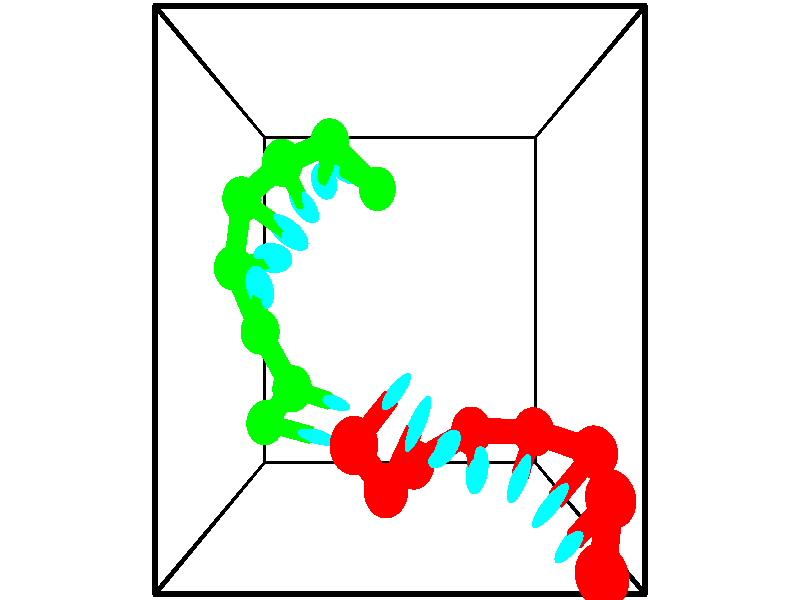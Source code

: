 // switches for output
#declare DRAW_BASES = 1; // possible values are 0, 1; only relevant for DNA ribbons
#declare DRAW_BASES_TYPE = 3; // possible values are 1, 2, 3; only relevant for DNA ribbons
#declare DRAW_FOG = 0; // set to 1 to enable fog

#include "colors.inc"

#include "transforms.inc"
background { rgb <1, 1, 1>}

#default {
   normal{
       ripples 0.25
       frequency 0.20
       turbulence 0.2
       lambda 5
   }
	finish {
		phong 0.1
		phong_size 40.
	}
}

// original window dimensions: 1024x640


// camera settings

camera {
	sky <-0, 1, 0>
	up <-0, 1, 0>
	right 1.6 * <1, 0, 0>
	location <2.5, 2.5, 11.1562>
	look_at <2.5, 2.5, 2.5>
	direction <0, 0, -8.6562>
	angle 67.0682
}


# declare cpy_camera_pos = <2.5, 2.5, 11.1562>;
# if (DRAW_FOG = 1)
fog {
	fog_type 2
	up vnormalize(cpy_camera_pos)
	color rgbt<1,1,1,0.3>
	distance 1e-5
	fog_alt 3e-3
	fog_offset 4
}
# end


// LIGHTS

# declare lum = 6;
global_settings {
	ambient_light rgb lum * <0.05, 0.05, 0.05>
	max_trace_level 15
}# declare cpy_direct_light_amount = 0.25;
light_source
{	1000 * <-1, -1, 1>,
	rgb lum * cpy_direct_light_amount
	parallel
}

light_source
{	1000 * <1, 1, -1>,
	rgb lum * cpy_direct_light_amount
	parallel
}

// strand 0

// nucleotide -1

// particle -1
sphere {
	<2.023629, 1.247818, 4.909702> 0.250000
	pigment { color rgbt <1,0,0,0> }
	no_shadow
}
cylinder {
	<2.253519, 1.460968, 4.661272>,  <2.391453, 1.588858, 4.512214>, 0.100000
	pigment { color rgbt <1,0,0,0> }
	no_shadow
}
cylinder {
	<2.253519, 1.460968, 4.661272>,  <2.023629, 1.247818, 4.909702>, 0.100000
	pigment { color rgbt <1,0,0,0> }
	no_shadow
}

// particle -1
sphere {
	<2.253519, 1.460968, 4.661272> 0.100000
	pigment { color rgbt <1,0,0,0> }
	no_shadow
}
sphere {
	0, 1
	scale<0.080000,0.200000,0.300000>
	matrix <0.717782, -0.692757, 0.069839,
		-0.393038, -0.485934, -0.780634,
		0.574726, 0.532875, -0.621075,
		2.425937, 1.620831, 4.474950>
	pigment { color rgbt <0,1,1,0> }
	no_shadow
}
cylinder {
	<2.344272, 0.727620, 4.412781>,  <2.023629, 1.247818, 4.909702>, 0.130000
	pigment { color rgbt <1,0,0,0> }
	no_shadow
}

// nucleotide -1

// particle -1
sphere {
	<2.344272, 0.727620, 4.412781> 0.250000
	pigment { color rgbt <1,0,0,0> }
	no_shadow
}
cylinder {
	<2.539656, 1.076641, 4.409777>,  <2.656886, 1.286054, 4.407974>, 0.100000
	pigment { color rgbt <1,0,0,0> }
	no_shadow
}
cylinder {
	<2.539656, 1.076641, 4.409777>,  <2.344272, 0.727620, 4.412781>, 0.100000
	pigment { color rgbt <1,0,0,0> }
	no_shadow
}

// particle -1
sphere {
	<2.539656, 1.076641, 4.409777> 0.100000
	pigment { color rgbt <1,0,0,0> }
	no_shadow
}
sphere {
	0, 1
	scale<0.080000,0.200000,0.300000>
	matrix <0.867822, -0.486673, -0.100177,
		-0.091064, 0.042415, -0.994941,
		0.488460, 0.872554, -0.007510,
		2.686194, 1.338407, 4.407524>
	pigment { color rgbt <0,1,1,0> }
	no_shadow
}
cylinder {
	<2.670154, 0.822428, 3.759802>,  <2.344272, 0.727620, 4.412781>, 0.130000
	pigment { color rgbt <1,0,0,0> }
	no_shadow
}

// nucleotide -1

// particle -1
sphere {
	<2.670154, 0.822428, 3.759802> 0.250000
	pigment { color rgbt <1,0,0,0> }
	no_shadow
}
cylinder {
	<2.858597, 0.976665, 4.077134>,  <2.971663, 1.069208, 4.267534>, 0.100000
	pigment { color rgbt <1,0,0,0> }
	no_shadow
}
cylinder {
	<2.858597, 0.976665, 4.077134>,  <2.670154, 0.822428, 3.759802>, 0.100000
	pigment { color rgbt <1,0,0,0> }
	no_shadow
}

// particle -1
sphere {
	<2.858597, 0.976665, 4.077134> 0.100000
	pigment { color rgbt <1,0,0,0> }
	no_shadow
}
sphere {
	0, 1
	scale<0.080000,0.200000,0.300000>
	matrix <0.781332, -0.599819, -0.172445,
		0.409362, 0.701096, -0.583856,
		0.471108, 0.385593, 0.793332,
		2.999929, 1.092344, 4.315134>
	pigment { color rgbt <0,1,1,0> }
	no_shadow
}
cylinder {
	<3.393371, 1.134095, 3.586134>,  <2.670154, 0.822428, 3.759802>, 0.130000
	pigment { color rgbt <1,0,0,0> }
	no_shadow
}

// nucleotide -1

// particle -1
sphere {
	<3.393371, 1.134095, 3.586134> 0.250000
	pigment { color rgbt <1,0,0,0> }
	no_shadow
}
cylinder {
	<3.387053, 0.988110, 3.958489>,  <3.383261, 0.900518, 4.181902>, 0.100000
	pigment { color rgbt <1,0,0,0> }
	no_shadow
}
cylinder {
	<3.387053, 0.988110, 3.958489>,  <3.393371, 1.134095, 3.586134>, 0.100000
	pigment { color rgbt <1,0,0,0> }
	no_shadow
}

// particle -1
sphere {
	<3.387053, 0.988110, 3.958489> 0.100000
	pigment { color rgbt <1,0,0,0> }
	no_shadow
}
sphere {
	0, 1
	scale<0.080000,0.200000,0.300000>
	matrix <0.863142, -0.474927, -0.171553,
		0.504714, 0.800779, 0.322517,
		-0.015796, -0.364963, 0.930888,
		3.382313, 0.878621, 4.237756>
	pigment { color rgbt <0,1,1,0> }
	no_shadow
}
cylinder {
	<4.153515, 1.142240, 3.691664>,  <3.393371, 1.134095, 3.586134>, 0.130000
	pigment { color rgbt <1,0,0,0> }
	no_shadow
}

// nucleotide -1

// particle -1
sphere {
	<4.153515, 1.142240, 3.691664> 0.250000
	pigment { color rgbt <1,0,0,0> }
	no_shadow
}
cylinder {
	<3.990433, 0.944122, 3.998509>,  <3.892584, 0.825252, 4.182616>, 0.100000
	pigment { color rgbt <1,0,0,0> }
	no_shadow
}
cylinder {
	<3.990433, 0.944122, 3.998509>,  <4.153515, 1.142240, 3.691664>, 0.100000
	pigment { color rgbt <1,0,0,0> }
	no_shadow
}

// particle -1
sphere {
	<3.990433, 0.944122, 3.998509> 0.100000
	pigment { color rgbt <1,0,0,0> }
	no_shadow
}
sphere {
	0, 1
	scale<0.080000,0.200000,0.300000>
	matrix <0.845690, -0.521647, 0.112661,
		0.344361, 0.694672, 0.631542,
		-0.407705, -0.495293, 0.767113,
		3.868121, 0.795534, 4.228643>
	pigment { color rgbt <0,1,1,0> }
	no_shadow
}
cylinder {
	<4.714714, 1.057515, 4.292398>,  <4.153515, 1.142240, 3.691664>, 0.130000
	pigment { color rgbt <1,0,0,0> }
	no_shadow
}

// nucleotide -1

// particle -1
sphere {
	<4.714714, 1.057515, 4.292398> 0.250000
	pigment { color rgbt <1,0,0,0> }
	no_shadow
}
cylinder {
	<4.424635, 0.784294, 4.327104>,  <4.250587, 0.620361, 4.347927>, 0.100000
	pigment { color rgbt <1,0,0,0> }
	no_shadow
}
cylinder {
	<4.424635, 0.784294, 4.327104>,  <4.714714, 1.057515, 4.292398>, 0.100000
	pigment { color rgbt <1,0,0,0> }
	no_shadow
}

// particle -1
sphere {
	<4.424635, 0.784294, 4.327104> 0.100000
	pigment { color rgbt <1,0,0,0> }
	no_shadow
}
sphere {
	0, 1
	scale<0.080000,0.200000,0.300000>
	matrix <0.658525, -0.651253, 0.377113,
		-0.201083, 0.330618, 0.922094,
		-0.725197, -0.683053, 0.086765,
		4.207076, 0.579378, 4.353133>
	pigment { color rgbt <0,1,1,0> }
	no_shadow
}
cylinder {
	<4.669529, 0.791488, 4.931195>,  <4.714714, 1.057515, 4.292398>, 0.130000
	pigment { color rgbt <1,0,0,0> }
	no_shadow
}

// nucleotide -1

// particle -1
sphere {
	<4.669529, 0.791488, 4.931195> 0.250000
	pigment { color rgbt <1,0,0,0> }
	no_shadow
}
cylinder {
	<4.508141, 0.504185, 4.704456>,  <4.411307, 0.331803, 4.568413>, 0.100000
	pigment { color rgbt <1,0,0,0> }
	no_shadow
}
cylinder {
	<4.508141, 0.504185, 4.704456>,  <4.669529, 0.791488, 4.931195>, 0.100000
	pigment { color rgbt <1,0,0,0> }
	no_shadow
}

// particle -1
sphere {
	<4.508141, 0.504185, 4.704456> 0.100000
	pigment { color rgbt <1,0,0,0> }
	no_shadow
}
sphere {
	0, 1
	scale<0.080000,0.200000,0.300000>
	matrix <0.698415, -0.641984, 0.316344,
		-0.591123, -0.268258, 0.760665,
		-0.403473, -0.718258, -0.566846,
		4.387099, 0.288707, 4.534402>
	pigment { color rgbt <0,1,1,0> }
	no_shadow
}
cylinder {
	<4.454882, 0.272976, 5.306376>,  <4.669529, 0.791488, 4.931195>, 0.130000
	pigment { color rgbt <1,0,0,0> }
	no_shadow
}

// nucleotide -1

// particle -1
sphere {
	<4.454882, 0.272976, 5.306376> 0.250000
	pigment { color rgbt <1,0,0,0> }
	no_shadow
}
cylinder {
	<4.556957, 0.135265, 4.944967>,  <4.618203, 0.052639, 4.728122>, 0.100000
	pigment { color rgbt <1,0,0,0> }
	no_shadow
}
cylinder {
	<4.556957, 0.135265, 4.944967>,  <4.454882, 0.272976, 5.306376>, 0.100000
	pigment { color rgbt <1,0,0,0> }
	no_shadow
}

// particle -1
sphere {
	<4.556957, 0.135265, 4.944967> 0.100000
	pigment { color rgbt <1,0,0,0> }
	no_shadow
}
sphere {
	0, 1
	scale<0.080000,0.200000,0.300000>
	matrix <0.668234, -0.612580, 0.422149,
		-0.698815, -0.711492, 0.073733,
		0.255188, -0.344276, -0.903523,
		4.633514, 0.031983, 4.673911>
	pigment { color rgbt <0,1,1,0> }
	no_shadow
}
// strand 1

// nucleotide -1

// particle -1
sphere {
	<2.191941, 3.760536, 2.928563> 0.250000
	pigment { color rgbt <0,1,0,0> }
	no_shadow
}
cylinder {
	<1.891846, 3.937763, 2.732264>,  <1.711789, 4.044100, 2.614485>, 0.100000
	pigment { color rgbt <0,1,0,0> }
	no_shadow
}
cylinder {
	<1.891846, 3.937763, 2.732264>,  <2.191941, 3.760536, 2.928563>, 0.100000
	pigment { color rgbt <0,1,0,0> }
	no_shadow
}

// particle -1
sphere {
	<1.891846, 3.937763, 2.732264> 0.100000
	pigment { color rgbt <0,1,0,0> }
	no_shadow
}
sphere {
	0, 1
	scale<0.080000,0.200000,0.300000>
	matrix <-0.656319, -0.588801, 0.471761,
		-0.079931, 0.676020, 0.732535,
		-0.750238, 0.443068, -0.490748,
		1.666774, 4.070683, 2.585040>
	pigment { color rgbt <0,1,1,0> }
	no_shadow
}
cylinder {
	<1.593278, 4.203813, 3.336618>,  <2.191941, 3.760536, 2.928563>, 0.130000
	pigment { color rgbt <0,1,0,0> }
	no_shadow
}

// nucleotide -1

// particle -1
sphere {
	<1.593278, 4.203813, 3.336618> 0.250000
	pigment { color rgbt <0,1,0,0> }
	no_shadow
}
cylinder {
	<1.505938, 4.015442, 2.994730>,  <1.453533, 3.902419, 2.789596>, 0.100000
	pigment { color rgbt <0,1,0,0> }
	no_shadow
}
cylinder {
	<1.505938, 4.015442, 2.994730>,  <1.593278, 4.203813, 3.336618>, 0.100000
	pigment { color rgbt <0,1,0,0> }
	no_shadow
}

// particle -1
sphere {
	<1.505938, 4.015442, 2.994730> 0.100000
	pigment { color rgbt <0,1,0,0> }
	no_shadow
}
sphere {
	0, 1
	scale<0.080000,0.200000,0.300000>
	matrix <-0.427441, -0.741216, 0.517584,
		-0.877278, 0.478359, -0.039448,
		-0.218351, -0.470927, -0.854722,
		1.440432, 3.874164, 2.738313>
	pigment { color rgbt <0,1,1,0> }
	no_shadow
}
cylinder {
	<1.013477, 3.944012, 3.527249>,  <1.593278, 4.203813, 3.336618>, 0.130000
	pigment { color rgbt <0,1,0,0> }
	no_shadow
}

// nucleotide -1

// particle -1
sphere {
	<1.013477, 3.944012, 3.527249> 0.250000
	pigment { color rgbt <0,1,0,0> }
	no_shadow
}
cylinder {
	<1.119682, 3.727234, 3.208302>,  <1.183406, 3.597167, 3.016933>, 0.100000
	pigment { color rgbt <0,1,0,0> }
	no_shadow
}
cylinder {
	<1.119682, 3.727234, 3.208302>,  <1.013477, 3.944012, 3.527249>, 0.100000
	pigment { color rgbt <0,1,0,0> }
	no_shadow
}

// particle -1
sphere {
	<1.119682, 3.727234, 3.208302> 0.100000
	pigment { color rgbt <0,1,0,0> }
	no_shadow
}
sphere {
	0, 1
	scale<0.080000,0.200000,0.300000>
	matrix <-0.379272, -0.819084, 0.430412,
		-0.886372, 0.188139, -0.423023,
		0.265514, -0.541946, -0.797369,
		1.199337, 3.564650, 2.969091>
	pigment { color rgbt <0,1,1,0> }
	no_shadow
}
cylinder {
	<0.418525, 3.604776, 3.201602>,  <1.013477, 3.944012, 3.527249>, 0.130000
	pigment { color rgbt <0,1,0,0> }
	no_shadow
}

// nucleotide -1

// particle -1
sphere {
	<0.418525, 3.604776, 3.201602> 0.250000
	pigment { color rgbt <0,1,0,0> }
	no_shadow
}
cylinder {
	<0.759790, 3.399433, 3.164560>,  <0.964550, 3.276227, 3.142336>, 0.100000
	pigment { color rgbt <0,1,0,0> }
	no_shadow
}
cylinder {
	<0.759790, 3.399433, 3.164560>,  <0.418525, 3.604776, 3.201602>, 0.100000
	pigment { color rgbt <0,1,0,0> }
	no_shadow
}

// particle -1
sphere {
	<0.759790, 3.399433, 3.164560> 0.100000
	pigment { color rgbt <0,1,0,0> }
	no_shadow
}
sphere {
	0, 1
	scale<0.080000,0.200000,0.300000>
	matrix <-0.334337, -0.674400, 0.658334,
		-0.400412, -0.530707, -0.747008,
		0.853164, -0.513357, -0.092603,
		1.015740, 3.245426, 3.136779>
	pigment { color rgbt <0,1,1,0> }
	no_shadow
}
cylinder {
	<0.269780, 2.856124, 3.078254>,  <0.418525, 3.604776, 3.201602>, 0.130000
	pigment { color rgbt <0,1,0,0> }
	no_shadow
}

// nucleotide -1

// particle -1
sphere {
	<0.269780, 2.856124, 3.078254> 0.250000
	pigment { color rgbt <0,1,0,0> }
	no_shadow
}
cylinder {
	<0.611643, 2.906807, 3.279651>,  <0.816761, 2.937217, 3.400489>, 0.100000
	pigment { color rgbt <0,1,0,0> }
	no_shadow
}
cylinder {
	<0.611643, 2.906807, 3.279651>,  <0.269780, 2.856124, 3.078254>, 0.100000
	pigment { color rgbt <0,1,0,0> }
	no_shadow
}

// particle -1
sphere {
	<0.611643, 2.906807, 3.279651> 0.100000
	pigment { color rgbt <0,1,0,0> }
	no_shadow
}
sphere {
	0, 1
	scale<0.080000,0.200000,0.300000>
	matrix <-0.276015, -0.710485, 0.647323,
		0.439744, -0.692211, -0.572249,
		0.854658, 0.126707, 0.503493,
		0.868040, 2.944819, 3.430698>
	pigment { color rgbt <0,1,1,0> }
	no_shadow
}
cylinder {
	<0.657747, 2.151576, 3.198804>,  <0.269780, 2.856124, 3.078254>, 0.130000
	pigment { color rgbt <0,1,0,0> }
	no_shadow
}

// nucleotide -1

// particle -1
sphere {
	<0.657747, 2.151576, 3.198804> 0.250000
	pigment { color rgbt <0,1,0,0> }
	no_shadow
}
cylinder {
	<0.721174, 2.419323, 3.489129>,  <0.759231, 2.579971, 3.663324>, 0.100000
	pigment { color rgbt <0,1,0,0> }
	no_shadow
}
cylinder {
	<0.721174, 2.419323, 3.489129>,  <0.657747, 2.151576, 3.198804>, 0.100000
	pigment { color rgbt <0,1,0,0> }
	no_shadow
}

// particle -1
sphere {
	<0.721174, 2.419323, 3.489129> 0.100000
	pigment { color rgbt <0,1,0,0> }
	no_shadow
}
sphere {
	0, 1
	scale<0.080000,0.200000,0.300000>
	matrix <-0.418138, -0.620412, 0.663513,
		0.894436, -0.408702, 0.181510,
		0.158568, 0.669367, 0.725813,
		0.768745, 2.620133, 3.706873>
	pigment { color rgbt <0,1,1,0> }
	no_shadow
}
cylinder {
	<1.115832, 1.550608, 3.404006>,  <0.657747, 2.151576, 3.198804>, 0.130000
	pigment { color rgbt <0,1,0,0> }
	no_shadow
}

// nucleotide -1

// particle -1
sphere {
	<1.115832, 1.550608, 3.404006> 0.250000
	pigment { color rgbt <0,1,0,0> }
	no_shadow
}
cylinder {
	<1.376163, 1.430500, 3.125077>,  <1.532363, 1.358435, 2.957720>, 0.100000
	pigment { color rgbt <0,1,0,0> }
	no_shadow
}
cylinder {
	<1.376163, 1.430500, 3.125077>,  <1.115832, 1.550608, 3.404006>, 0.100000
	pigment { color rgbt <0,1,0,0> }
	no_shadow
}

// particle -1
sphere {
	<1.376163, 1.430500, 3.125077> 0.100000
	pigment { color rgbt <0,1,0,0> }
	no_shadow
}
sphere {
	0, 1
	scale<0.080000,0.200000,0.300000>
	matrix <-0.263501, -0.950711, 0.163447,
		-0.712030, 0.077370, -0.697872,
		0.650829, -0.300270, -0.697323,
		1.571412, 1.340419, 2.915880>
	pigment { color rgbt <0,1,1,0> }
	no_shadow
}
cylinder {
	<0.688942, 1.125096, 3.031187>,  <1.115832, 1.550608, 3.404006>, 0.130000
	pigment { color rgbt <0,1,0,0> }
	no_shadow
}

// nucleotide -1

// particle -1
sphere {
	<0.688942, 1.125096, 3.031187> 0.250000
	pigment { color rgbt <0,1,0,0> }
	no_shadow
}
cylinder {
	<1.072653, 1.025307, 2.978193>,  <1.302879, 0.965433, 2.946397>, 0.100000
	pigment { color rgbt <0,1,0,0> }
	no_shadow
}
cylinder {
	<1.072653, 1.025307, 2.978193>,  <0.688942, 1.125096, 3.031187>, 0.100000
	pigment { color rgbt <0,1,0,0> }
	no_shadow
}

// particle -1
sphere {
	<1.072653, 1.025307, 2.978193> 0.100000
	pigment { color rgbt <0,1,0,0> }
	no_shadow
}
sphere {
	0, 1
	scale<0.080000,0.200000,0.300000>
	matrix <-0.226748, -0.959787, 0.165513,
		-0.168448, -0.128732, -0.977268,
		0.959276, -0.249473, -0.132484,
		1.360436, 0.950465, 2.938447>
	pigment { color rgbt <0,1,1,0> }
	no_shadow
}
// box output
cylinder {
	<0.000000, 0.000000, 0.000000>,  <5.000000, 0.000000, 0.000000>, 0.025000
	pigment { color rgbt <0,0,0,0> }
	no_shadow
}
cylinder {
	<0.000000, 0.000000, 0.000000>,  <0.000000, 5.000000, 0.000000>, 0.025000
	pigment { color rgbt <0,0,0,0> }
	no_shadow
}
cylinder {
	<0.000000, 0.000000, 0.000000>,  <0.000000, 0.000000, 5.000000>, 0.025000
	pigment { color rgbt <0,0,0,0> }
	no_shadow
}
cylinder {
	<5.000000, 5.000000, 5.000000>,  <0.000000, 5.000000, 5.000000>, 0.025000
	pigment { color rgbt <0,0,0,0> }
	no_shadow
}
cylinder {
	<5.000000, 5.000000, 5.000000>,  <5.000000, 0.000000, 5.000000>, 0.025000
	pigment { color rgbt <0,0,0,0> }
	no_shadow
}
cylinder {
	<5.000000, 5.000000, 5.000000>,  <5.000000, 5.000000, 0.000000>, 0.025000
	pigment { color rgbt <0,0,0,0> }
	no_shadow
}
cylinder {
	<0.000000, 0.000000, 5.000000>,  <0.000000, 5.000000, 5.000000>, 0.025000
	pigment { color rgbt <0,0,0,0> }
	no_shadow
}
cylinder {
	<0.000000, 0.000000, 5.000000>,  <5.000000, 0.000000, 5.000000>, 0.025000
	pigment { color rgbt <0,0,0,0> }
	no_shadow
}
cylinder {
	<5.000000, 5.000000, 0.000000>,  <0.000000, 5.000000, 0.000000>, 0.025000
	pigment { color rgbt <0,0,0,0> }
	no_shadow
}
cylinder {
	<5.000000, 5.000000, 0.000000>,  <5.000000, 0.000000, 0.000000>, 0.025000
	pigment { color rgbt <0,0,0,0> }
	no_shadow
}
cylinder {
	<5.000000, 0.000000, 5.000000>,  <5.000000, 0.000000, 0.000000>, 0.025000
	pigment { color rgbt <0,0,0,0> }
	no_shadow
}
cylinder {
	<0.000000, 5.000000, 0.000000>,  <0.000000, 5.000000, 5.000000>, 0.025000
	pigment { color rgbt <0,0,0,0> }
	no_shadow
}
// end of box output
